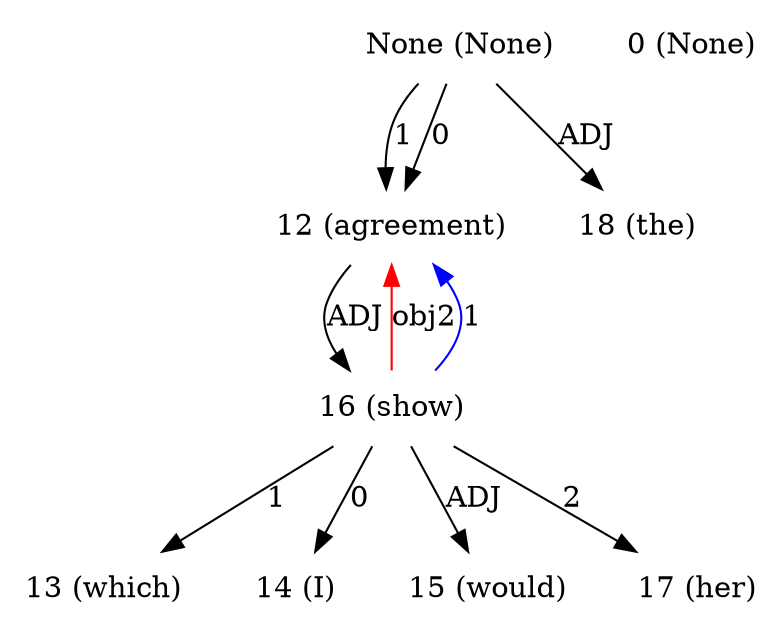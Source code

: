 digraph G{
edge [dir=forward]
node [shape=plaintext]

None [label="None (None)"]
None -> 12 [label="1"]
None [label="None (None)"]
None -> 12 [label="0"]
None [label="None (None)"]
None -> 18 [label="ADJ"]
0 [label="0 (None)"]
12 [label="12 (agreement)"]
16 -> 12 [label="obj2", color="red"]
12 -> 16 [label="ADJ"]
13 [label="13 (which)"]
14 [label="14 (I)"]
15 [label="15 (would)"]
16 [label="16 (show)"]
16 -> 13 [label="1"]
16 -> 12 [label="1", color="blue"]
16 -> 14 [label="0"]
16 -> 17 [label="2"]
16 -> 15 [label="ADJ"]
17 [label="17 (her)"]
18 [label="18 (the)"]
}
